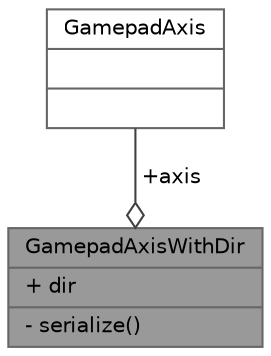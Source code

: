 digraph "GamepadAxisWithDir"
{
 // LATEX_PDF_SIZE
  bgcolor="transparent";
  edge [fontname=Helvetica,fontsize=10,labelfontname=Helvetica,labelfontsize=10];
  node [fontname=Helvetica,fontsize=10,shape=box,height=0.2,width=0.4];
  Node1 [shape=record,label="{GamepadAxisWithDir\n|+ dir\l|- serialize()\l}",height=0.2,width=0.4,color="gray40", fillcolor="grey60", style="filled", fontcolor="black",tooltip=" "];
  Node2 -> Node1 [color="grey25",style="solid",label=" +axis" ,arrowhead="odiamond"];
  Node2 [shape=record,label="{GamepadAxis\n||}",height=0.2,width=0.4,color="gray40", fillcolor="white", style="filled",tooltip=" "];
}
